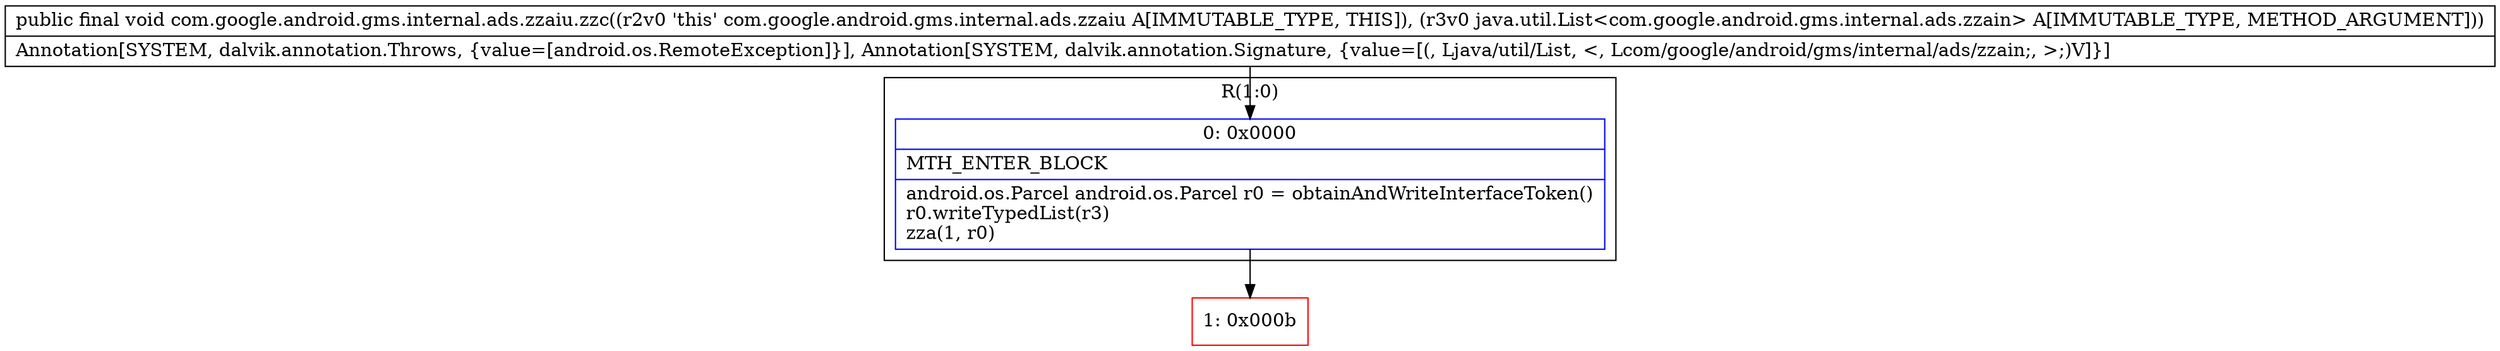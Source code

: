 digraph "CFG forcom.google.android.gms.internal.ads.zzaiu.zzc(Ljava\/util\/List;)V" {
subgraph cluster_Region_1653599113 {
label = "R(1:0)";
node [shape=record,color=blue];
Node_0 [shape=record,label="{0\:\ 0x0000|MTH_ENTER_BLOCK\l|android.os.Parcel android.os.Parcel r0 = obtainAndWriteInterfaceToken()\lr0.writeTypedList(r3)\lzza(1, r0)\l}"];
}
Node_1 [shape=record,color=red,label="{1\:\ 0x000b}"];
MethodNode[shape=record,label="{public final void com.google.android.gms.internal.ads.zzaiu.zzc((r2v0 'this' com.google.android.gms.internal.ads.zzaiu A[IMMUTABLE_TYPE, THIS]), (r3v0 java.util.List\<com.google.android.gms.internal.ads.zzain\> A[IMMUTABLE_TYPE, METHOD_ARGUMENT]))  | Annotation[SYSTEM, dalvik.annotation.Throws, \{value=[android.os.RemoteException]\}], Annotation[SYSTEM, dalvik.annotation.Signature, \{value=[(, Ljava\/util\/List, \<, Lcom\/google\/android\/gms\/internal\/ads\/zzain;, \>;)V]\}]\l}"];
MethodNode -> Node_0;
Node_0 -> Node_1;
}

